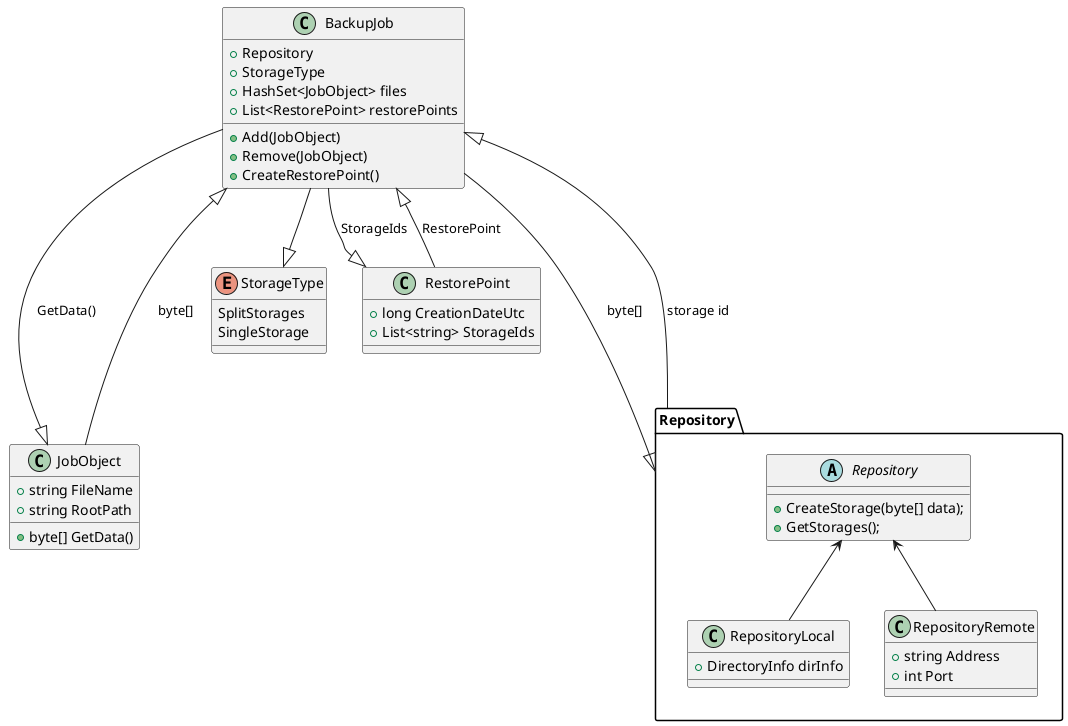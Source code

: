 @startuml
'https://plantuml.com/class-diagram

namespace Repository {
    abstract class Repository {
        + CreateStorage(byte[] data);
        + GetStorages();
    }

    class RepositoryLocal {
        + DirectoryInfo dirInfo
    }

    class RepositoryRemote {
        + string Address
        + int Port
    }

    Repository <-- RepositoryLocal
    Repository <-- RepositoryRemote
}
class BackupJob {
    + Repository
    + StorageType
    + HashSet<JobObject> files
    + List<RestorePoint> restorePoints

    + Add(JobObject)
    + Remove(JobObject)
    + CreateRestorePoint()
}

class JobObject {
    + string FileName
    + string RootPath
    + byte[] GetData()
}

enum StorageType{
    SplitStorages
    SingleStorage
}

class RestorePoint {
    + long CreationDateUtc
    + List<string> StorageIds
}

BackupJob -down-|> StorageType
BackupJob -down-|> JobObject : GetData()
BackupJob <|-down-- JobObject : byte[]
BackupJob -down-|> RestorePoint : StorageIds
BackupJob <|-down- RestorePoint : RestorePoint
BackupJob --down-|> Repository : byte[]
BackupJob <|-down-- Repository : storage id

@enduml